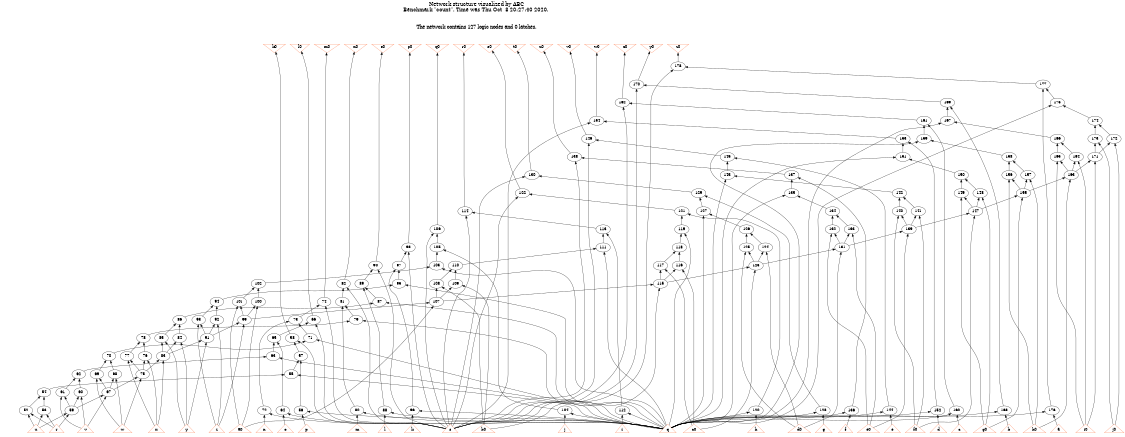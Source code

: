 # Network structure generated by ABC

digraph network {
size = "7.5,10";
center = true;
edge [dir = back];

{
  node [shape = plaintext];
  edge [style = invis];
  LevelTitle1 [label=""];
  LevelTitle2 [label=""];
  Level21 [label = ""];
  Level20 [label = ""];
  Level19 [label = ""];
  Level18 [label = ""];
  Level17 [label = ""];
  Level16 [label = ""];
  Level15 [label = ""];
  Level14 [label = ""];
  Level13 [label = ""];
  Level12 [label = ""];
  Level11 [label = ""];
  Level10 [label = ""];
  Level9 [label = ""];
  Level8 [label = ""];
  Level7 [label = ""];
  Level6 [label = ""];
  Level5 [label = ""];
  Level4 [label = ""];
  Level3 [label = ""];
  Level2 [label = ""];
  Level1 [label = ""];
  Level0 [label = ""];
  LevelTitle1 ->  LevelTitle2 ->  Level21 ->  Level20 ->  Level19 ->  Level18 ->  Level17 ->  Level16 ->  Level15 ->  Level14 ->  Level13 ->  Level12 ->  Level11 ->  Level10 ->  Level9 ->  Level8 ->  Level7 ->  Level6 ->  Level5 ->  Level4 ->  Level3 ->  Level2 ->  Level1 ->  Level0;
}

{
  rank = same;
  LevelTitle1;
  title1 [shape=plaintext,
          fontsize=20,
          fontname = "Times-Roman",
          label="Network structure visualized by ABC\nBenchmark \"count\". Time was Thu Oct  8 20:27:40 2020. "
         ];
}

{
  rank = same;
  LevelTitle2;
  title2 [shape=plaintext,
          fontsize=18,
          fontname = "Times-Roman",
          label="The network contains 127 logic nodes and 0 latches.\n"
         ];
}

{
  rank = same;
  Level21;
  Node36 [label = "k0", shape = invtriangle, color = coral, fillcolor = coral];
  Node37 [label = "l0", shape = invtriangle, color = coral, fillcolor = coral];
  Node38 [label = "m0", shape = invtriangle, color = coral, fillcolor = coral];
  Node39 [label = "n0", shape = invtriangle, color = coral, fillcolor = coral];
  Node40 [label = "o0", shape = invtriangle, color = coral, fillcolor = coral];
  Node41 [label = "p0", shape = invtriangle, color = coral, fillcolor = coral];
  Node42 [label = "q0", shape = invtriangle, color = coral, fillcolor = coral];
  Node43 [label = "r0", shape = invtriangle, color = coral, fillcolor = coral];
  Node44 [label = "s0", shape = invtriangle, color = coral, fillcolor = coral];
  Node45 [label = "t0", shape = invtriangle, color = coral, fillcolor = coral];
  Node46 [label = "u0", shape = invtriangle, color = coral, fillcolor = coral];
  Node47 [label = "v0", shape = invtriangle, color = coral, fillcolor = coral];
  Node48 [label = "w0", shape = invtriangle, color = coral, fillcolor = coral];
  Node49 [label = "x0", shape = invtriangle, color = coral, fillcolor = coral];
  Node50 [label = "y0", shape = invtriangle, color = coral, fillcolor = coral];
  Node51 [label = "z0", shape = invtriangle, color = coral, fillcolor = coral];
}

{
  rank = same;
  Level20;
  Node178 [label = "178\n", shape = ellipse];
}

{
  rank = same;
  Level19;
  Node170 [label = "170\n", shape = ellipse];
  Node177 [label = "177\n", shape = ellipse];
}

{
  rank = same;
  Level18;
  Node162 [label = "162\n", shape = ellipse];
  Node169 [label = "169\n", shape = ellipse];
  Node175 [label = "175\n", shape = ellipse];
}

{
  rank = same;
  Level17;
  Node154 [label = "154\n", shape = ellipse];
  Node161 [label = "161\n", shape = ellipse];
  Node167 [label = "167\n", shape = ellipse];
  Node174 [label = "174\n", shape = ellipse];
}

{
  rank = same;
  Level16;
  Node146 [label = "146\n", shape = ellipse];
  Node153 [label = "153\n", shape = ellipse];
  Node159 [label = "159\n", shape = ellipse];
  Node166 [label = "166\n", shape = ellipse];
  Node172 [label = "172\n", shape = ellipse];
  Node173 [label = "173\n", shape = ellipse];
}

{
  rank = same;
  Level15;
  Node138 [label = "138\n", shape = ellipse];
  Node145 [label = "145\n", shape = ellipse];
  Node151 [label = "151\n", shape = ellipse];
  Node158 [label = "158\n", shape = ellipse];
  Node164 [label = "164\n", shape = ellipse];
  Node165 [label = "165\n", shape = ellipse];
  Node171 [label = "171\n", shape = ellipse];
}

{
  rank = same;
  Level14;
  Node130 [label = "130\n", shape = ellipse];
  Node137 [label = "137\n", shape = ellipse];
  Node143 [label = "143\n", shape = ellipse];
  Node150 [label = "150\n", shape = ellipse];
  Node156 [label = "156\n", shape = ellipse];
  Node157 [label = "157\n", shape = ellipse];
  Node163 [label = "163\n", shape = ellipse];
}

{
  rank = same;
  Level13;
  Node122 [label = "122\n", shape = ellipse];
  Node129 [label = "129\n", shape = ellipse];
  Node135 [label = "135\n", shape = ellipse];
  Node142 [label = "142\n", shape = ellipse];
  Node148 [label = "148\n", shape = ellipse];
  Node149 [label = "149\n", shape = ellipse];
  Node155 [label = "155\n", shape = ellipse];
}

{
  rank = same;
  Level12;
  Node114 [label = "114\n", shape = ellipse];
  Node121 [label = "121\n", shape = ellipse];
  Node127 [label = "127\n", shape = ellipse];
  Node134 [label = "134\n", shape = ellipse];
  Node140 [label = "140\n", shape = ellipse];
  Node141 [label = "141\n", shape = ellipse];
  Node147 [label = "147\n", shape = ellipse];
}

{
  rank = same;
  Level11;
  Node106 [label = "106\n", shape = ellipse];
  Node113 [label = "113\n", shape = ellipse];
  Node119 [label = "119\n", shape = ellipse];
  Node126 [label = "126\n", shape = ellipse];
  Node132 [label = "132\n", shape = ellipse];
  Node133 [label = "133\n", shape = ellipse];
  Node139 [label = "139\n", shape = ellipse];
}

{
  rank = same;
  Level10;
  Node98 [label = "98\n", shape = ellipse];
  Node105 [label = "105\n", shape = ellipse];
  Node111 [label = "111\n", shape = ellipse];
  Node118 [label = "118\n", shape = ellipse];
  Node124 [label = "124\n", shape = ellipse];
  Node125 [label = "125\n", shape = ellipse];
  Node131 [label = "131\n", shape = ellipse];
}

{
  rank = same;
  Level9;
  Node90 [label = "90\n", shape = ellipse];
  Node97 [label = "97\n", shape = ellipse];
  Node103 [label = "103\n", shape = ellipse];
  Node110 [label = "110\n", shape = ellipse];
  Node116 [label = "116\n", shape = ellipse];
  Node117 [label = "117\n", shape = ellipse];
  Node123 [label = "123\n", shape = ellipse];
}

{
  rank = same;
  Level8;
  Node82 [label = "82\n", shape = ellipse];
  Node89 [label = "89\n", shape = ellipse];
  Node95 [label = "95\n", shape = ellipse];
  Node102 [label = "102\n", shape = ellipse];
  Node108 [label = "108\n", shape = ellipse];
  Node109 [label = "109\n", shape = ellipse];
  Node115 [label = "115\n", shape = ellipse];
}

{
  rank = same;
  Level7;
  Node74 [label = "74\n", shape = ellipse];
  Node81 [label = "81\n", shape = ellipse];
  Node87 [label = "87\n", shape = ellipse];
  Node94 [label = "94\n", shape = ellipse];
  Node100 [label = "100\n", shape = ellipse];
  Node101 [label = "101\n", shape = ellipse];
  Node107 [label = "107\n", shape = ellipse];
}

{
  rank = same;
  Level6;
  Node66 [label = "66\n", shape = ellipse];
  Node73 [label = "73\n", shape = ellipse];
  Node79 [label = "79\n", shape = ellipse];
  Node86 [label = "86\n", shape = ellipse];
  Node92 [label = "92\n", shape = ellipse];
  Node93 [label = "93\n", shape = ellipse];
  Node99 [label = "99\n", shape = ellipse];
}

{
  rank = same;
  Level5;
  Node58 [label = "58\n", shape = ellipse];
  Node65 [label = "65\n", shape = ellipse];
  Node71 [label = "71\n", shape = ellipse];
  Node78 [label = "78\n", shape = ellipse];
  Node84 [label = "84\n", shape = ellipse];
  Node85 [label = "85\n", shape = ellipse];
  Node91 [label = "91\n", shape = ellipse];
}

{
  rank = same;
  Level4;
  Node57 [label = "57\n", shape = ellipse];
  Node63 [label = "63\n", shape = ellipse];
  Node70 [label = "70\n", shape = ellipse];
  Node76 [label = "76\n", shape = ellipse];
  Node77 [label = "77\n", shape = ellipse];
  Node83 [label = "83\n", shape = ellipse];
}

{
  rank = same;
  Level3;
  Node55 [label = "55\n", shape = ellipse];
  Node62 [label = "62\n", shape = ellipse];
  Node68 [label = "68\n", shape = ellipse];
  Node69 [label = "69\n", shape = ellipse];
  Node75 [label = "75\n", shape = ellipse];
}

{
  rank = same;
  Level2;
  Node54 [label = "54\n", shape = ellipse];
  Node60 [label = "60\n", shape = ellipse];
  Node61 [label = "61\n", shape = ellipse];
  Node67 [label = "67\n", shape = ellipse];
}

{
  rank = same;
  Level1;
  Node52 [label = "52\n", shape = ellipse];
  Node53 [label = "53\n", shape = ellipse];
  Node56 [label = "56\n", shape = ellipse];
  Node59 [label = "59\n", shape = ellipse];
  Node64 [label = "64\n", shape = ellipse];
  Node72 [label = "72\n", shape = ellipse];
  Node80 [label = "80\n", shape = ellipse];
  Node88 [label = "88\n", shape = ellipse];
  Node96 [label = "96\n", shape = ellipse];
  Node104 [label = "104\n", shape = ellipse];
  Node112 [label = "112\n", shape = ellipse];
  Node120 [label = "120\n", shape = ellipse];
  Node128 [label = "128\n", shape = ellipse];
  Node136 [label = "136\n", shape = ellipse];
  Node144 [label = "144\n", shape = ellipse];
  Node152 [label = "152\n", shape = ellipse];
  Node160 [label = "160\n", shape = ellipse];
  Node168 [label = "168\n", shape = ellipse];
  Node176 [label = "176\n", shape = ellipse];
}

{
  rank = same;
  Level0;
  Node1 [label = "a", shape = triangle, color = coral, fillcolor = coral];
  Node2 [label = "b", shape = triangle, color = coral, fillcolor = coral];
  Node3 [label = "c", shape = triangle, color = coral, fillcolor = coral];
  Node4 [label = "d", shape = triangle, color = coral, fillcolor = coral];
  Node5 [label = "e", shape = triangle, color = coral, fillcolor = coral];
  Node6 [label = "f", shape = triangle, color = coral, fillcolor = coral];
  Node7 [label = "g", shape = triangle, color = coral, fillcolor = coral];
  Node8 [label = "h", shape = triangle, color = coral, fillcolor = coral];
  Node9 [label = "i", shape = triangle, color = coral, fillcolor = coral];
  Node10 [label = "j", shape = triangle, color = coral, fillcolor = coral];
  Node11 [label = "k", shape = triangle, color = coral, fillcolor = coral];
  Node12 [label = "l", shape = triangle, color = coral, fillcolor = coral];
  Node13 [label = "m", shape = triangle, color = coral, fillcolor = coral];
  Node14 [label = "n", shape = triangle, color = coral, fillcolor = coral];
  Node15 [label = "o", shape = triangle, color = coral, fillcolor = coral];
  Node16 [label = "p", shape = triangle, color = coral, fillcolor = coral];
  Node17 [label = "q", shape = triangle, color = coral, fillcolor = coral];
  Node18 [label = "r", shape = triangle, color = coral, fillcolor = coral];
  Node19 [label = "s", shape = triangle, color = coral, fillcolor = coral];
  Node20 [label = "u", shape = triangle, color = coral, fillcolor = coral];
  Node21 [label = "v", shape = triangle, color = coral, fillcolor = coral];
  Node22 [label = "w", shape = triangle, color = coral, fillcolor = coral];
  Node23 [label = "x", shape = triangle, color = coral, fillcolor = coral];
  Node24 [label = "y", shape = triangle, color = coral, fillcolor = coral];
  Node25 [label = "z", shape = triangle, color = coral, fillcolor = coral];
  Node26 [label = "a0", shape = triangle, color = coral, fillcolor = coral];
  Node27 [label = "b0", shape = triangle, color = coral, fillcolor = coral];
  Node28 [label = "c0", shape = triangle, color = coral, fillcolor = coral];
  Node29 [label = "d0", shape = triangle, color = coral, fillcolor = coral];
  Node30 [label = "e0", shape = triangle, color = coral, fillcolor = coral];
  Node31 [label = "f0", shape = triangle, color = coral, fillcolor = coral];
  Node32 [label = "g0", shape = triangle, color = coral, fillcolor = coral];
  Node33 [label = "h0", shape = triangle, color = coral, fillcolor = coral];
  Node34 [label = "i0", shape = triangle, color = coral, fillcolor = coral];
  Node35 [label = "j0", shape = triangle, color = coral, fillcolor = coral];
}

title1 -> title2 [style = invis];
title2 -> Node36 [style = invis];
title2 -> Node37 [style = invis];
title2 -> Node38 [style = invis];
title2 -> Node39 [style = invis];
title2 -> Node40 [style = invis];
title2 -> Node41 [style = invis];
title2 -> Node42 [style = invis];
title2 -> Node43 [style = invis];
title2 -> Node44 [style = invis];
title2 -> Node45 [style = invis];
title2 -> Node46 [style = invis];
title2 -> Node47 [style = invis];
title2 -> Node48 [style = invis];
title2 -> Node49 [style = invis];
title2 -> Node50 [style = invis];
title2 -> Node51 [style = invis];
Node36 -> Node37 [style = invis];
Node37 -> Node38 [style = invis];
Node38 -> Node39 [style = invis];
Node39 -> Node40 [style = invis];
Node40 -> Node41 [style = invis];
Node41 -> Node42 [style = invis];
Node42 -> Node43 [style = invis];
Node43 -> Node44 [style = invis];
Node44 -> Node45 [style = invis];
Node45 -> Node46 [style = invis];
Node46 -> Node47 [style = invis];
Node47 -> Node48 [style = invis];
Node48 -> Node49 [style = invis];
Node49 -> Node50 [style = invis];
Node50 -> Node51 [style = invis];
Node36 -> Node58 [style = solid];
Node37 -> Node66 [style = solid];
Node38 -> Node74 [style = solid];
Node39 -> Node82 [style = solid];
Node40 -> Node90 [style = solid];
Node41 -> Node98 [style = solid];
Node42 -> Node106 [style = solid];
Node43 -> Node114 [style = solid];
Node44 -> Node122 [style = solid];
Node45 -> Node130 [style = solid];
Node46 -> Node138 [style = solid];
Node47 -> Node146 [style = solid];
Node48 -> Node154 [style = solid];
Node49 -> Node162 [style = solid];
Node50 -> Node170 [style = solid];
Node51 -> Node178 [style = solid];
Node52 -> Node18 [style = solid];
Node52 -> Node20 [style = solid];
Node53 -> Node18 [style = solid];
Node53 -> Node20 [style = solid];
Node54 -> Node52 [style = solid];
Node54 -> Node53 [style = solid];
Node55 -> Node17 [style = solid];
Node55 -> Node54 [style = solid];
Node56 -> Node16 [style = solid];
Node56 -> Node17 [style = solid];
Node57 -> Node55 [style = solid];
Node57 -> Node56 [style = solid];
Node58 -> Node19 [style = solid];
Node58 -> Node57 [style = solid];
Node59 -> Node18 [style = solid];
Node59 -> Node20 [style = solid];
Node60 -> Node21 [style = solid];
Node60 -> Node59 [style = solid];
Node61 -> Node21 [style = solid];
Node61 -> Node59 [style = solid];
Node62 -> Node60 [style = solid];
Node62 -> Node61 [style = solid];
Node63 -> Node17 [style = solid];
Node63 -> Node62 [style = solid];
Node64 -> Node15 [style = solid];
Node64 -> Node17 [style = solid];
Node65 -> Node63 [style = solid];
Node65 -> Node64 [style = solid];
Node66 -> Node19 [style = solid];
Node66 -> Node65 [style = solid];
Node67 -> Node21 [style = solid];
Node67 -> Node59 [style = solid];
Node68 -> Node22 [style = solid];
Node68 -> Node67 [style = solid];
Node69 -> Node22 [style = solid];
Node69 -> Node67 [style = solid];
Node70 -> Node68 [style = solid];
Node70 -> Node69 [style = solid];
Node71 -> Node17 [style = solid];
Node71 -> Node70 [style = solid];
Node72 -> Node14 [style = solid];
Node72 -> Node17 [style = solid];
Node73 -> Node71 [style = solid];
Node73 -> Node72 [style = solid];
Node74 -> Node19 [style = solid];
Node74 -> Node73 [style = solid];
Node75 -> Node22 [style = solid];
Node75 -> Node67 [style = solid];
Node76 -> Node23 [style = solid];
Node76 -> Node75 [style = solid];
Node77 -> Node23 [style = solid];
Node77 -> Node75 [style = solid];
Node78 -> Node76 [style = solid];
Node78 -> Node77 [style = solid];
Node79 -> Node17 [style = solid];
Node79 -> Node78 [style = solid];
Node80 -> Node13 [style = solid];
Node80 -> Node17 [style = solid];
Node81 -> Node79 [style = solid];
Node81 -> Node80 [style = solid];
Node82 -> Node19 [style = solid];
Node82 -> Node81 [style = solid];
Node83 -> Node23 [style = solid];
Node83 -> Node75 [style = solid];
Node84 -> Node24 [style = solid];
Node84 -> Node83 [style = solid];
Node85 -> Node24 [style = solid];
Node85 -> Node83 [style = solid];
Node86 -> Node84 [style = solid];
Node86 -> Node85 [style = solid];
Node87 -> Node17 [style = solid];
Node87 -> Node86 [style = solid];
Node88 -> Node12 [style = solid];
Node88 -> Node17 [style = solid];
Node89 -> Node87 [style = solid];
Node89 -> Node88 [style = solid];
Node90 -> Node19 [style = solid];
Node90 -> Node89 [style = solid];
Node91 -> Node24 [style = solid];
Node91 -> Node83 [style = solid];
Node92 -> Node25 [style = solid];
Node92 -> Node91 [style = solid];
Node93 -> Node25 [style = solid];
Node93 -> Node91 [style = solid];
Node94 -> Node92 [style = solid];
Node94 -> Node93 [style = solid];
Node95 -> Node17 [style = solid];
Node95 -> Node94 [style = solid];
Node96 -> Node11 [style = solid];
Node96 -> Node17 [style = solid];
Node97 -> Node95 [style = solid];
Node97 -> Node96 [style = solid];
Node98 -> Node19 [style = solid];
Node98 -> Node97 [style = solid];
Node99 -> Node25 [style = solid];
Node99 -> Node91 [style = solid];
Node100 -> Node26 [style = solid];
Node100 -> Node99 [style = solid];
Node101 -> Node26 [style = solid];
Node101 -> Node99 [style = solid];
Node102 -> Node100 [style = solid];
Node102 -> Node101 [style = solid];
Node103 -> Node17 [style = solid];
Node103 -> Node102 [style = solid];
Node104 -> Node10 [style = solid];
Node104 -> Node17 [style = solid];
Node105 -> Node103 [style = solid];
Node105 -> Node104 [style = solid];
Node106 -> Node19 [style = solid];
Node106 -> Node105 [style = solid];
Node107 -> Node26 [style = solid];
Node107 -> Node99 [style = solid];
Node108 -> Node27 [style = solid];
Node108 -> Node107 [style = solid];
Node109 -> Node27 [style = solid];
Node109 -> Node107 [style = solid];
Node110 -> Node108 [style = solid];
Node110 -> Node109 [style = solid];
Node111 -> Node17 [style = solid];
Node111 -> Node110 [style = solid];
Node112 -> Node9 [style = solid];
Node112 -> Node17 [style = solid];
Node113 -> Node111 [style = solid];
Node113 -> Node112 [style = solid];
Node114 -> Node19 [style = solid];
Node114 -> Node113 [style = solid];
Node115 -> Node27 [style = solid];
Node115 -> Node107 [style = solid];
Node116 -> Node28 [style = solid];
Node116 -> Node115 [style = solid];
Node117 -> Node28 [style = solid];
Node117 -> Node115 [style = solid];
Node118 -> Node116 [style = solid];
Node118 -> Node117 [style = solid];
Node119 -> Node17 [style = solid];
Node119 -> Node118 [style = solid];
Node120 -> Node8 [style = solid];
Node120 -> Node17 [style = solid];
Node121 -> Node119 [style = solid];
Node121 -> Node120 [style = solid];
Node122 -> Node19 [style = solid];
Node122 -> Node121 [style = solid];
Node123 -> Node28 [style = solid];
Node123 -> Node115 [style = solid];
Node124 -> Node29 [style = solid];
Node124 -> Node123 [style = solid];
Node125 -> Node29 [style = solid];
Node125 -> Node123 [style = solid];
Node126 -> Node124 [style = solid];
Node126 -> Node125 [style = solid];
Node127 -> Node17 [style = solid];
Node127 -> Node126 [style = solid];
Node128 -> Node7 [style = solid];
Node128 -> Node17 [style = solid];
Node129 -> Node127 [style = solid];
Node129 -> Node128 [style = solid];
Node130 -> Node19 [style = solid];
Node130 -> Node129 [style = solid];
Node131 -> Node29 [style = solid];
Node131 -> Node123 [style = solid];
Node132 -> Node30 [style = solid];
Node132 -> Node131 [style = solid];
Node133 -> Node30 [style = solid];
Node133 -> Node131 [style = solid];
Node134 -> Node132 [style = solid];
Node134 -> Node133 [style = solid];
Node135 -> Node17 [style = solid];
Node135 -> Node134 [style = solid];
Node136 -> Node6 [style = solid];
Node136 -> Node17 [style = solid];
Node137 -> Node135 [style = solid];
Node137 -> Node136 [style = solid];
Node138 -> Node19 [style = solid];
Node138 -> Node137 [style = solid];
Node139 -> Node30 [style = solid];
Node139 -> Node131 [style = solid];
Node140 -> Node31 [style = solid];
Node140 -> Node139 [style = solid];
Node141 -> Node31 [style = solid];
Node141 -> Node139 [style = solid];
Node142 -> Node140 [style = solid];
Node142 -> Node141 [style = solid];
Node143 -> Node17 [style = solid];
Node143 -> Node142 [style = solid];
Node144 -> Node5 [style = solid];
Node144 -> Node17 [style = solid];
Node145 -> Node143 [style = solid];
Node145 -> Node144 [style = solid];
Node146 -> Node19 [style = solid];
Node146 -> Node145 [style = solid];
Node147 -> Node31 [style = solid];
Node147 -> Node139 [style = solid];
Node148 -> Node32 [style = solid];
Node148 -> Node147 [style = solid];
Node149 -> Node32 [style = solid];
Node149 -> Node147 [style = solid];
Node150 -> Node148 [style = solid];
Node150 -> Node149 [style = solid];
Node151 -> Node17 [style = solid];
Node151 -> Node150 [style = solid];
Node152 -> Node4 [style = solid];
Node152 -> Node17 [style = solid];
Node153 -> Node151 [style = solid];
Node153 -> Node152 [style = solid];
Node154 -> Node19 [style = solid];
Node154 -> Node153 [style = solid];
Node155 -> Node32 [style = solid];
Node155 -> Node147 [style = solid];
Node156 -> Node33 [style = solid];
Node156 -> Node155 [style = solid];
Node157 -> Node33 [style = solid];
Node157 -> Node155 [style = solid];
Node158 -> Node156 [style = solid];
Node158 -> Node157 [style = solid];
Node159 -> Node17 [style = solid];
Node159 -> Node158 [style = solid];
Node160 -> Node3 [style = solid];
Node160 -> Node17 [style = solid];
Node161 -> Node159 [style = solid];
Node161 -> Node160 [style = solid];
Node162 -> Node19 [style = solid];
Node162 -> Node161 [style = solid];
Node163 -> Node33 [style = solid];
Node163 -> Node155 [style = solid];
Node164 -> Node34 [style = solid];
Node164 -> Node163 [style = solid];
Node165 -> Node34 [style = solid];
Node165 -> Node163 [style = solid];
Node166 -> Node164 [style = solid];
Node166 -> Node165 [style = solid];
Node167 -> Node17 [style = solid];
Node167 -> Node166 [style = solid];
Node168 -> Node2 [style = solid];
Node168 -> Node17 [style = solid];
Node169 -> Node167 [style = solid];
Node169 -> Node168 [style = solid];
Node170 -> Node19 [style = solid];
Node170 -> Node169 [style = solid];
Node171 -> Node34 [style = solid];
Node171 -> Node163 [style = solid];
Node172 -> Node35 [style = solid];
Node172 -> Node171 [style = solid];
Node173 -> Node35 [style = solid];
Node173 -> Node171 [style = solid];
Node174 -> Node172 [style = solid];
Node174 -> Node173 [style = solid];
Node175 -> Node17 [style = solid];
Node175 -> Node174 [style = solid];
Node176 -> Node1 [style = solid];
Node176 -> Node17 [style = solid];
Node177 -> Node175 [style = solid];
Node177 -> Node176 [style = solid];
Node178 -> Node19 [style = solid];
Node178 -> Node177 [style = solid];
}

